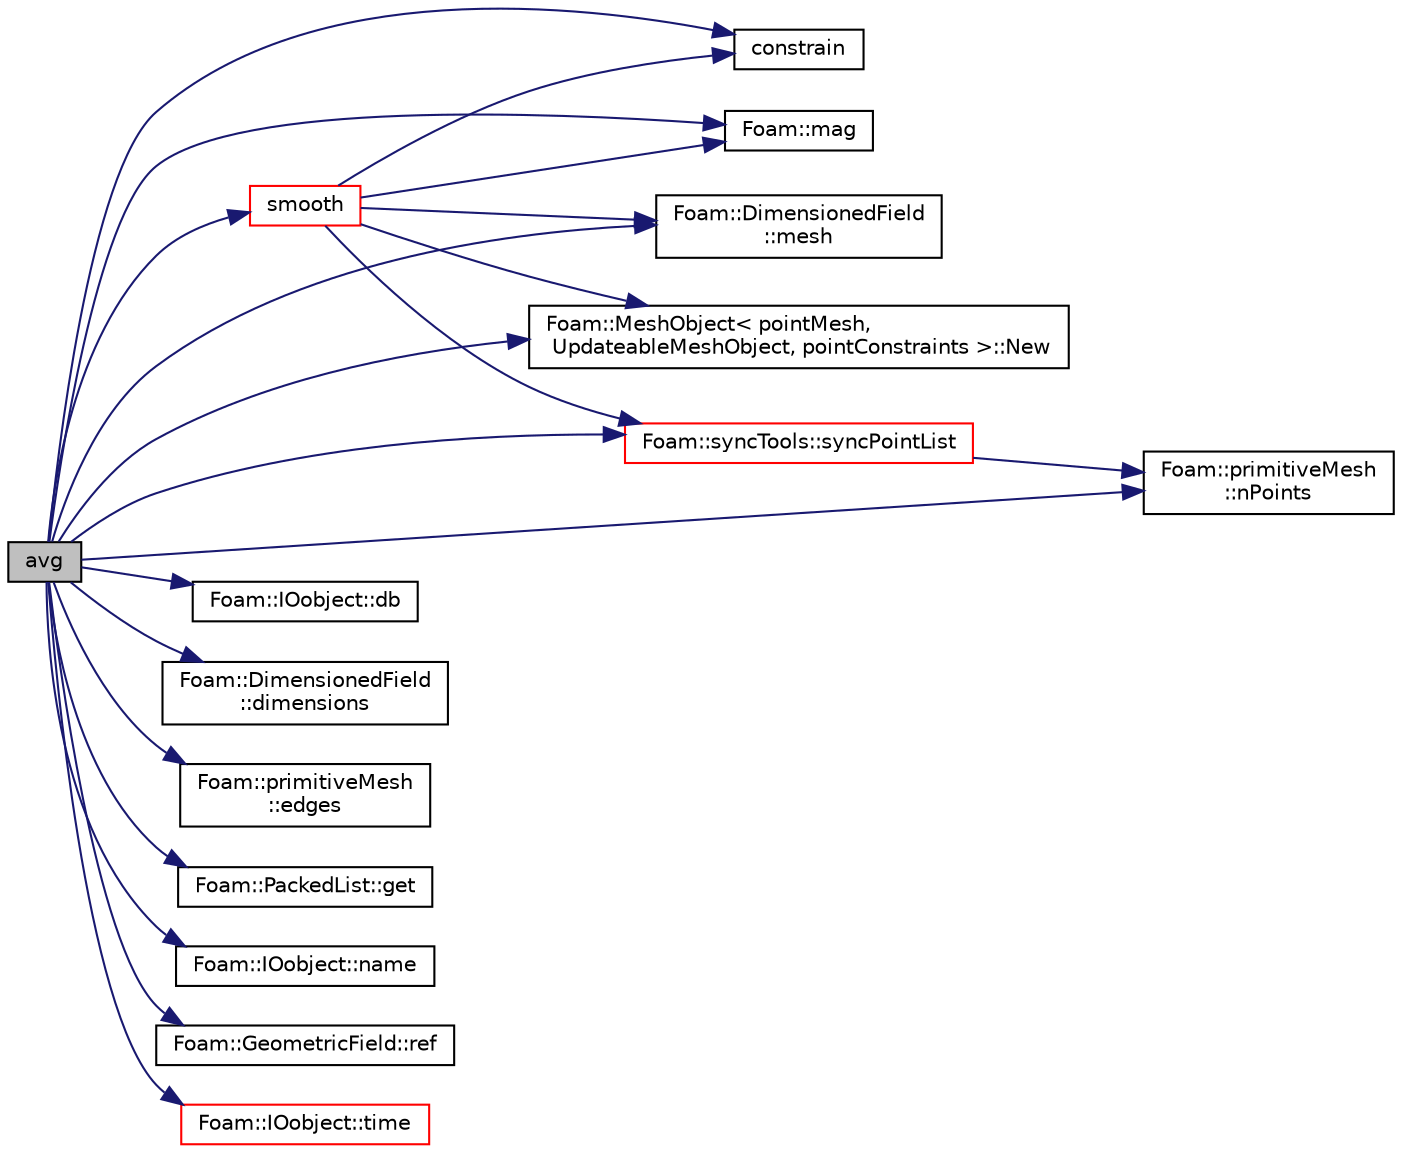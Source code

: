 digraph "avg"
{
  bgcolor="transparent";
  edge [fontname="Helvetica",fontsize="10",labelfontname="Helvetica",labelfontsize="10"];
  node [fontname="Helvetica",fontsize="10",shape=record];
  rankdir="LR";
  Node2117 [label="avg",height=0.2,width=0.4,color="black", fillcolor="grey75", style="filled", fontcolor="black"];
  Node2117 -> Node2118 [color="midnightblue",fontsize="10",style="solid",fontname="Helvetica"];
  Node2118 [label="constrain",height=0.2,width=0.4,color="black",URL="$a41549.html#a9263038144c7b2294bd42e0afce04e8e"];
  Node2117 -> Node2119 [color="midnightblue",fontsize="10",style="solid",fontname="Helvetica"];
  Node2119 [label="Foam::IOobject::db",height=0.2,width=0.4,color="black",URL="$a27249.html#a65cc75d9f80b1df5c3184fb2274a97f1",tooltip="Return the local objectRegistry. "];
  Node2117 -> Node2120 [color="midnightblue",fontsize="10",style="solid",fontname="Helvetica"];
  Node2120 [label="Foam::DimensionedField\l::dimensions",height=0.2,width=0.4,color="black",URL="$a27497.html#a512673c2674ca2d38885f1bb5f6994fb",tooltip="Return dimensions. "];
  Node2117 -> Node2121 [color="midnightblue",fontsize="10",style="solid",fontname="Helvetica"];
  Node2121 [label="Foam::primitiveMesh\l::edges",height=0.2,width=0.4,color="black",URL="$a28685.html#a21d764179912ddda5c6f95193c289846",tooltip="Return mesh edges. Uses calcEdges. "];
  Node2117 -> Node2122 [color="midnightblue",fontsize="10",style="solid",fontname="Helvetica"];
  Node2122 [label="Foam::PackedList::get",height=0.2,width=0.4,color="black",URL="$a27053.html#a7765dcc7956af47317165c107001b59c",tooltip="Get value at index I. "];
  Node2117 -> Node2123 [color="midnightblue",fontsize="10",style="solid",fontname="Helvetica"];
  Node2123 [label="Foam::mag",height=0.2,width=0.4,color="black",URL="$a21851.html#a929da2a3fdcf3dacbbe0487d3a330dae"];
  Node2117 -> Node2124 [color="midnightblue",fontsize="10",style="solid",fontname="Helvetica"];
  Node2124 [label="Foam::DimensionedField\l::mesh",height=0.2,width=0.4,color="black",URL="$a27497.html#a8f1110830348a1448a14ab5e3cf47e3b",tooltip="Return mesh. "];
  Node2117 -> Node2125 [color="midnightblue",fontsize="10",style="solid",fontname="Helvetica"];
  Node2125 [label="Foam::IOobject::name",height=0.2,width=0.4,color="black",URL="$a27249.html#acc80e00a8ac919288fb55bd14cc88bf6",tooltip="Return name. "];
  Node2117 -> Node2126 [color="midnightblue",fontsize="10",style="solid",fontname="Helvetica"];
  Node2126 [label="Foam::MeshObject\< pointMesh,\l UpdateableMeshObject, pointConstraints \>::New",height=0.2,width=0.4,color="black",URL="$a28289.html#ab61cc2091ec1fd7e08e8948e84235a05"];
  Node2117 -> Node2127 [color="midnightblue",fontsize="10",style="solid",fontname="Helvetica"];
  Node2127 [label="Foam::primitiveMesh\l::nPoints",height=0.2,width=0.4,color="black",URL="$a28685.html#a1c886a784a597459dbf2d9470798e9dd"];
  Node2117 -> Node2128 [color="midnightblue",fontsize="10",style="solid",fontname="Helvetica"];
  Node2128 [label="Foam::GeometricField::ref",height=0.2,width=0.4,color="black",URL="$a23249.html#a08b047935717956ddaa7d514f9b65d4e",tooltip="Return a reference to the dimensioned internal field. "];
  Node2117 -> Node2129 [color="midnightblue",fontsize="10",style="solid",fontname="Helvetica"];
  Node2129 [label="smooth",height=0.2,width=0.4,color="red",URL="$a22297.html#a9573d3e007b37387f7624f7b6a8ceefd",tooltip="Fully explicit smoothing of fields (not positions) "];
  Node2129 -> Node2118 [color="midnightblue",fontsize="10",style="solid",fontname="Helvetica"];
  Node2129 -> Node2123 [color="midnightblue",fontsize="10",style="solid",fontname="Helvetica"];
  Node2129 -> Node2124 [color="midnightblue",fontsize="10",style="solid",fontname="Helvetica"];
  Node2129 -> Node2126 [color="midnightblue",fontsize="10",style="solid",fontname="Helvetica"];
  Node2129 -> Node2175 [color="midnightblue",fontsize="10",style="solid",fontname="Helvetica"];
  Node2175 [label="Foam::syncTools::syncPointList",height=0.2,width=0.4,color="red",URL="$a28657.html#a197ed77a9101bdfb37253bd3f507c017",tooltip="Synchronize values on all mesh points. "];
  Node2175 -> Node2127 [color="midnightblue",fontsize="10",style="solid",fontname="Helvetica"];
  Node2117 -> Node2175 [color="midnightblue",fontsize="10",style="solid",fontname="Helvetica"];
  Node2117 -> Node2180 [color="midnightblue",fontsize="10",style="solid",fontname="Helvetica"];
  Node2180 [label="Foam::IOobject::time",height=0.2,width=0.4,color="red",URL="$a27249.html#a1ed86245b170b9f651f62650b1827500",tooltip="Return time. "];
}
